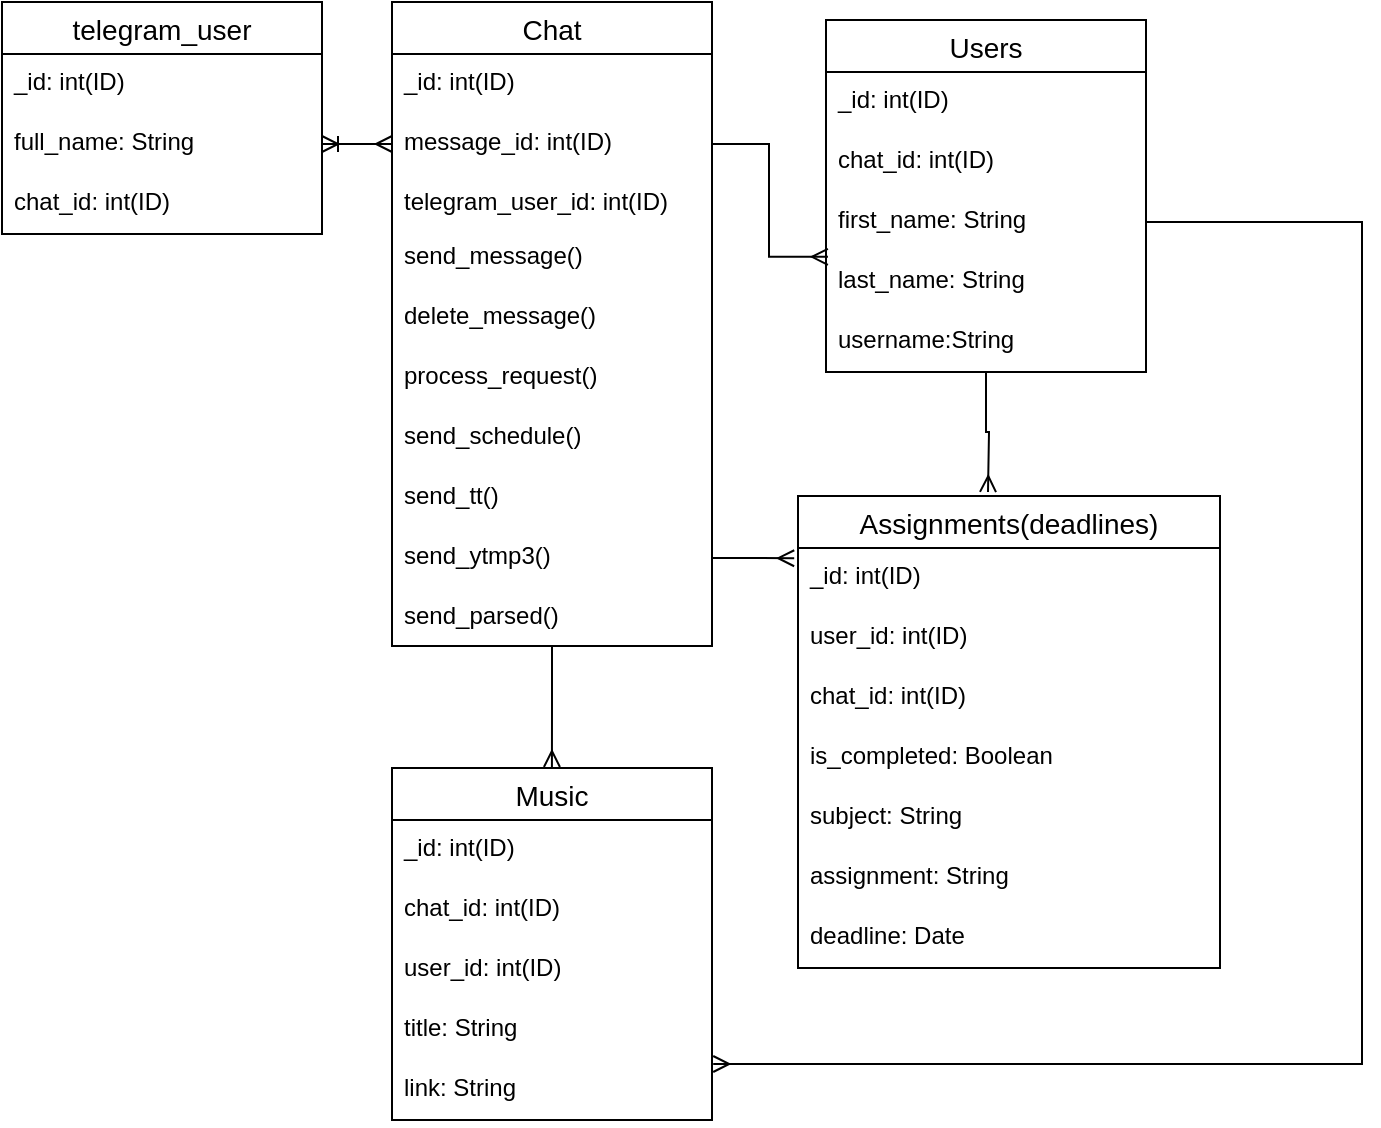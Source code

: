 <mxfile version="20.7.4" type="github" pages="2">
  <diagram id="uGTVcCLOSJuVS_UdcaXR" name="Страница 1">
    <mxGraphModel dx="1193" dy="699" grid="0" gridSize="10" guides="1" tooltips="1" connect="1" arrows="1" fold="1" page="1" pageScale="1" pageWidth="1169" pageHeight="827" math="0" shadow="0">
      <root>
        <mxCell id="0" />
        <mxCell id="1" parent="0" />
        <mxCell id="o0kHoKHD9uOteni0TRzK-1" value="telegram_user" style="swimlane;fontStyle=0;childLayout=stackLayout;horizontal=1;startSize=26;horizontalStack=0;resizeParent=1;resizeParentMax=0;resizeLast=0;collapsible=1;marginBottom=0;align=center;fontSize=14;" vertex="1" parent="1">
          <mxGeometry x="140" y="100" width="160" height="116" as="geometry" />
        </mxCell>
        <mxCell id="o0kHoKHD9uOteni0TRzK-2" value="_id: int(ID) " style="text;strokeColor=none;fillColor=none;spacingLeft=4;spacingRight=4;overflow=hidden;rotatable=0;points=[[0,0.5],[1,0.5]];portConstraint=eastwest;fontSize=12;" vertex="1" parent="o0kHoKHD9uOteni0TRzK-1">
          <mxGeometry y="26" width="160" height="30" as="geometry" />
        </mxCell>
        <mxCell id="o0kHoKHD9uOteni0TRzK-3" value="full_name: String" style="text;strokeColor=none;fillColor=none;spacingLeft=4;spacingRight=4;overflow=hidden;rotatable=0;points=[[0,0.5],[1,0.5]];portConstraint=eastwest;fontSize=12;" vertex="1" parent="o0kHoKHD9uOteni0TRzK-1">
          <mxGeometry y="56" width="160" height="30" as="geometry" />
        </mxCell>
        <mxCell id="o0kHoKHD9uOteni0TRzK-4" value="chat_id: int(ID)" style="text;strokeColor=none;fillColor=none;spacingLeft=4;spacingRight=4;overflow=hidden;rotatable=0;points=[[0,0.5],[1,0.5]];portConstraint=eastwest;fontSize=12;" vertex="1" parent="o0kHoKHD9uOteni0TRzK-1">
          <mxGeometry y="86" width="160" height="30" as="geometry" />
        </mxCell>
        <mxCell id="o0kHoKHD9uOteni0TRzK-57" style="edgeStyle=orthogonalEdgeStyle;rounded=0;orthogonalLoop=1;jettySize=auto;html=1;exitX=0.5;exitY=1;exitDx=0;exitDy=0;endArrow=ERmany;endFill=0;" edge="1" parent="1" source="o0kHoKHD9uOteni0TRzK-18">
          <mxGeometry relative="1" as="geometry">
            <mxPoint x="414.966" y="482.525" as="targetPoint" />
          </mxGeometry>
        </mxCell>
        <mxCell id="o0kHoKHD9uOteni0TRzK-18" value="Chat" style="swimlane;fontStyle=0;childLayout=stackLayout;horizontal=1;startSize=26;horizontalStack=0;resizeParent=1;resizeParentMax=0;resizeLast=0;collapsible=1;marginBottom=0;align=center;fontSize=14;" vertex="1" parent="1">
          <mxGeometry x="335" y="100" width="160" height="322" as="geometry">
            <mxRectangle x="335" y="120" width="65" height="29" as="alternateBounds" />
          </mxGeometry>
        </mxCell>
        <mxCell id="o0kHoKHD9uOteni0TRzK-19" value="_id: int(ID)" style="text;strokeColor=none;fillColor=none;spacingLeft=4;spacingRight=4;overflow=hidden;rotatable=0;points=[[0,0.5],[1,0.5]];portConstraint=eastwest;fontSize=12;" vertex="1" parent="o0kHoKHD9uOteni0TRzK-18">
          <mxGeometry y="26" width="160" height="30" as="geometry" />
        </mxCell>
        <mxCell id="o0kHoKHD9uOteni0TRzK-20" value="message_id: int(ID)" style="text;strokeColor=none;fillColor=none;spacingLeft=4;spacingRight=4;overflow=hidden;rotatable=0;points=[[0,0.5],[1,0.5]];portConstraint=eastwest;fontSize=12;" vertex="1" parent="o0kHoKHD9uOteni0TRzK-18">
          <mxGeometry y="56" width="160" height="30" as="geometry" />
        </mxCell>
        <mxCell id="o0kHoKHD9uOteni0TRzK-21" value="telegram_user_id: int(ID)" style="text;strokeColor=none;fillColor=none;spacingLeft=4;spacingRight=4;overflow=hidden;rotatable=0;points=[[0,0.5],[1,0.5]];portConstraint=eastwest;fontSize=12;" vertex="1" parent="o0kHoKHD9uOteni0TRzK-18">
          <mxGeometry y="86" width="160" height="27" as="geometry" />
        </mxCell>
        <mxCell id="o0kHoKHD9uOteni0TRzK-26" value="send_message()" style="text;strokeColor=none;fillColor=none;spacingLeft=4;spacingRight=4;overflow=hidden;rotatable=0;points=[[0,0.5],[1,0.5]];portConstraint=eastwest;fontSize=12;" vertex="1" parent="o0kHoKHD9uOteni0TRzK-18">
          <mxGeometry y="113" width="160" height="30" as="geometry" />
        </mxCell>
        <mxCell id="o0kHoKHD9uOteni0TRzK-27" value="delete_message()" style="text;strokeColor=none;fillColor=none;spacingLeft=4;spacingRight=4;overflow=hidden;rotatable=0;points=[[0,0.5],[1,0.5]];portConstraint=eastwest;fontSize=12;" vertex="1" parent="o0kHoKHD9uOteni0TRzK-18">
          <mxGeometry y="143" width="160" height="30" as="geometry" />
        </mxCell>
        <mxCell id="o0kHoKHD9uOteni0TRzK-28" value="process_request()" style="text;strokeColor=none;fillColor=none;spacingLeft=4;spacingRight=4;overflow=hidden;rotatable=0;points=[[0,0.5],[1,0.5]];portConstraint=eastwest;fontSize=12;" vertex="1" parent="o0kHoKHD9uOteni0TRzK-18">
          <mxGeometry y="173" width="160" height="30" as="geometry" />
        </mxCell>
        <mxCell id="o0kHoKHD9uOteni0TRzK-29" value="send_schedule()" style="text;strokeColor=none;fillColor=none;spacingLeft=4;spacingRight=4;overflow=hidden;rotatable=0;points=[[0,0.5],[1,0.5]];portConstraint=eastwest;fontSize=12;" vertex="1" parent="o0kHoKHD9uOteni0TRzK-18">
          <mxGeometry y="203" width="160" height="30" as="geometry" />
        </mxCell>
        <mxCell id="o0kHoKHD9uOteni0TRzK-30" value="send_tt()" style="text;strokeColor=none;fillColor=none;spacingLeft=4;spacingRight=4;overflow=hidden;rotatable=0;points=[[0,0.5],[1,0.5]];portConstraint=eastwest;fontSize=12;" vertex="1" parent="o0kHoKHD9uOteni0TRzK-18">
          <mxGeometry y="233" width="160" height="30" as="geometry" />
        </mxCell>
        <mxCell id="o0kHoKHD9uOteni0TRzK-31" value="send_ytmp3()" style="text;strokeColor=none;fillColor=none;spacingLeft=4;spacingRight=4;overflow=hidden;rotatable=0;points=[[0,0.5],[1,0.5]];portConstraint=eastwest;fontSize=12;" vertex="1" parent="o0kHoKHD9uOteni0TRzK-18">
          <mxGeometry y="263" width="160" height="30" as="geometry" />
        </mxCell>
        <mxCell id="o0kHoKHD9uOteni0TRzK-32" value="send_parsed()" style="text;strokeColor=none;fillColor=none;spacingLeft=4;spacingRight=4;overflow=hidden;rotatable=0;points=[[0,0.5],[1,0.5]];portConstraint=eastwest;fontSize=12;" vertex="1" parent="o0kHoKHD9uOteni0TRzK-18">
          <mxGeometry y="293" width="160" height="29" as="geometry" />
        </mxCell>
        <mxCell id="o0kHoKHD9uOteni0TRzK-33" style="edgeStyle=orthogonalEdgeStyle;rounded=0;orthogonalLoop=1;jettySize=auto;html=1;exitX=1;exitY=0.5;exitDx=0;exitDy=0;entryX=0;entryY=0.5;entryDx=0;entryDy=0;endArrow=ERmany;endFill=0;strokeColor=default;startArrow=ERoneToMany;startFill=0;" edge="1" parent="1" source="o0kHoKHD9uOteni0TRzK-3" target="o0kHoKHD9uOteni0TRzK-20">
          <mxGeometry relative="1" as="geometry" />
        </mxCell>
        <mxCell id="o0kHoKHD9uOteni0TRzK-46" style="edgeStyle=orthogonalEdgeStyle;rounded=0;orthogonalLoop=1;jettySize=auto;html=1;endArrow=ERmany;endFill=0;" edge="1" parent="1" source="o0kHoKHD9uOteni0TRzK-34">
          <mxGeometry relative="1" as="geometry">
            <mxPoint x="633" y="345" as="targetPoint" />
          </mxGeometry>
        </mxCell>
        <mxCell id="o0kHoKHD9uOteni0TRzK-34" value="Users" style="swimlane;fontStyle=0;childLayout=stackLayout;horizontal=1;startSize=26;horizontalStack=0;resizeParent=1;resizeParentMax=0;resizeLast=0;collapsible=1;marginBottom=0;align=center;fontSize=14;" vertex="1" parent="1">
          <mxGeometry x="552" y="109" width="160" height="176" as="geometry" />
        </mxCell>
        <mxCell id="o0kHoKHD9uOteni0TRzK-35" value="_id: int(ID)" style="text;strokeColor=none;fillColor=none;spacingLeft=4;spacingRight=4;overflow=hidden;rotatable=0;points=[[0,0.5],[1,0.5]];portConstraint=eastwest;fontSize=12;" vertex="1" parent="o0kHoKHD9uOteni0TRzK-34">
          <mxGeometry y="26" width="160" height="30" as="geometry" />
        </mxCell>
        <mxCell id="o0kHoKHD9uOteni0TRzK-45" value="chat_id: int(ID)" style="text;strokeColor=none;fillColor=none;spacingLeft=4;spacingRight=4;overflow=hidden;rotatable=0;points=[[0,0.5],[1,0.5]];portConstraint=eastwest;fontSize=12;" vertex="1" parent="o0kHoKHD9uOteni0TRzK-34">
          <mxGeometry y="56" width="160" height="30" as="geometry" />
        </mxCell>
        <mxCell id="o0kHoKHD9uOteni0TRzK-37" value="first_name: String" style="text;strokeColor=none;fillColor=none;spacingLeft=4;spacingRight=4;overflow=hidden;rotatable=0;points=[[0,0.5],[1,0.5]];portConstraint=eastwest;fontSize=12;" vertex="1" parent="o0kHoKHD9uOteni0TRzK-34">
          <mxGeometry y="86" width="160" height="30" as="geometry" />
        </mxCell>
        <mxCell id="o0kHoKHD9uOteni0TRzK-38" value="last_name: String" style="text;strokeColor=none;fillColor=none;spacingLeft=4;spacingRight=4;overflow=hidden;rotatable=0;points=[[0,0.5],[1,0.5]];portConstraint=eastwest;fontSize=12;" vertex="1" parent="o0kHoKHD9uOteni0TRzK-34">
          <mxGeometry y="116" width="160" height="30" as="geometry" />
        </mxCell>
        <mxCell id="o0kHoKHD9uOteni0TRzK-39" value="username:String" style="text;strokeColor=none;fillColor=none;spacingLeft=4;spacingRight=4;overflow=hidden;rotatable=0;points=[[0,0.5],[1,0.5]];portConstraint=eastwest;fontSize=12;" vertex="1" parent="o0kHoKHD9uOteni0TRzK-34">
          <mxGeometry y="146" width="160" height="30" as="geometry" />
        </mxCell>
        <mxCell id="o0kHoKHD9uOteni0TRzK-40" style="edgeStyle=orthogonalEdgeStyle;rounded=0;orthogonalLoop=1;jettySize=auto;html=1;exitX=1;exitY=0.5;exitDx=0;exitDy=0;entryX=0.006;entryY=1.08;entryDx=0;entryDy=0;entryPerimeter=0;endArrow=ERmany;endFill=0;" edge="1" parent="1" source="o0kHoKHD9uOteni0TRzK-20" target="o0kHoKHD9uOteni0TRzK-37">
          <mxGeometry relative="1" as="geometry" />
        </mxCell>
        <mxCell id="o0kHoKHD9uOteni0TRzK-41" value="Assignments(deadlines)" style="swimlane;fontStyle=0;childLayout=stackLayout;horizontal=1;startSize=26;horizontalStack=0;resizeParent=1;resizeParentMax=0;resizeLast=0;collapsible=1;marginBottom=0;align=center;fontSize=14;" vertex="1" parent="1">
          <mxGeometry x="538" y="347" width="211" height="236" as="geometry" />
        </mxCell>
        <mxCell id="o0kHoKHD9uOteni0TRzK-42" value="_id: int(ID)" style="text;strokeColor=none;fillColor=none;spacingLeft=4;spacingRight=4;overflow=hidden;rotatable=0;points=[[0,0.5],[1,0.5]];portConstraint=eastwest;fontSize=12;" vertex="1" parent="o0kHoKHD9uOteni0TRzK-41">
          <mxGeometry y="26" width="211" height="30" as="geometry" />
        </mxCell>
        <mxCell id="o0kHoKHD9uOteni0TRzK-44" value="user_id: int(ID)" style="text;strokeColor=none;fillColor=none;spacingLeft=4;spacingRight=4;overflow=hidden;rotatable=0;points=[[0,0.5],[1,0.5]];portConstraint=eastwest;fontSize=12;" vertex="1" parent="o0kHoKHD9uOteni0TRzK-41">
          <mxGeometry y="56" width="211" height="30" as="geometry" />
        </mxCell>
        <mxCell id="o0kHoKHD9uOteni0TRzK-51" value="chat_id: int(ID)" style="text;strokeColor=none;fillColor=none;spacingLeft=4;spacingRight=4;overflow=hidden;rotatable=0;points=[[0,0.5],[1,0.5]];portConstraint=eastwest;fontSize=12;" vertex="1" parent="o0kHoKHD9uOteni0TRzK-41">
          <mxGeometry y="86" width="211" height="30" as="geometry" />
        </mxCell>
        <mxCell id="o0kHoKHD9uOteni0TRzK-47" value="is_completed: Boolean" style="text;strokeColor=none;fillColor=none;spacingLeft=4;spacingRight=4;overflow=hidden;rotatable=0;points=[[0,0.5],[1,0.5]];portConstraint=eastwest;fontSize=12;" vertex="1" parent="o0kHoKHD9uOteni0TRzK-41">
          <mxGeometry y="116" width="211" height="30" as="geometry" />
        </mxCell>
        <mxCell id="o0kHoKHD9uOteni0TRzK-48" value="subject: String" style="text;strokeColor=none;fillColor=none;spacingLeft=4;spacingRight=4;overflow=hidden;rotatable=0;points=[[0,0.5],[1,0.5]];portConstraint=eastwest;fontSize=12;" vertex="1" parent="o0kHoKHD9uOteni0TRzK-41">
          <mxGeometry y="146" width="211" height="30" as="geometry" />
        </mxCell>
        <mxCell id="o0kHoKHD9uOteni0TRzK-49" value="assignment: String" style="text;strokeColor=none;fillColor=none;spacingLeft=4;spacingRight=4;overflow=hidden;rotatable=0;points=[[0,0.5],[1,0.5]];portConstraint=eastwest;fontSize=12;" vertex="1" parent="o0kHoKHD9uOteni0TRzK-41">
          <mxGeometry y="176" width="211" height="30" as="geometry" />
        </mxCell>
        <mxCell id="o0kHoKHD9uOteni0TRzK-50" value="deadline: Date" style="text;strokeColor=none;fillColor=none;spacingLeft=4;spacingRight=4;overflow=hidden;rotatable=0;points=[[0,0.5],[1,0.5]];portConstraint=eastwest;fontSize=12;" vertex="1" parent="o0kHoKHD9uOteni0TRzK-41">
          <mxGeometry y="206" width="211" height="30" as="geometry" />
        </mxCell>
        <mxCell id="o0kHoKHD9uOteni0TRzK-52" style="edgeStyle=orthogonalEdgeStyle;rounded=0;orthogonalLoop=1;jettySize=auto;html=1;exitX=1;exitY=0.5;exitDx=0;exitDy=0;entryX=-0.009;entryY=0.171;entryDx=0;entryDy=0;entryPerimeter=0;endArrow=ERmany;endFill=0;" edge="1" parent="1" source="o0kHoKHD9uOteni0TRzK-31" target="o0kHoKHD9uOteni0TRzK-42">
          <mxGeometry relative="1" as="geometry" />
        </mxCell>
        <mxCell id="o0kHoKHD9uOteni0TRzK-53" value="Music" style="swimlane;fontStyle=0;childLayout=stackLayout;horizontal=1;startSize=26;horizontalStack=0;resizeParent=1;resizeParentMax=0;resizeLast=0;collapsible=1;marginBottom=0;align=center;fontSize=14;" vertex="1" parent="1">
          <mxGeometry x="335" y="483" width="160" height="176" as="geometry" />
        </mxCell>
        <mxCell id="o0kHoKHD9uOteni0TRzK-54" value="_id: int(ID)" style="text;strokeColor=none;fillColor=none;spacingLeft=4;spacingRight=4;overflow=hidden;rotatable=0;points=[[0,0.5],[1,0.5]];portConstraint=eastwest;fontSize=12;" vertex="1" parent="o0kHoKHD9uOteni0TRzK-53">
          <mxGeometry y="26" width="160" height="30" as="geometry" />
        </mxCell>
        <mxCell id="o0kHoKHD9uOteni0TRzK-61" value="chat_id: int(ID)" style="text;strokeColor=none;fillColor=none;spacingLeft=4;spacingRight=4;overflow=hidden;rotatable=0;points=[[0,0.5],[1,0.5]];portConstraint=eastwest;fontSize=12;" vertex="1" parent="o0kHoKHD9uOteni0TRzK-53">
          <mxGeometry y="56" width="160" height="30" as="geometry" />
        </mxCell>
        <mxCell id="o0kHoKHD9uOteni0TRzK-62" value="user_id: int(ID)" style="text;strokeColor=none;fillColor=none;spacingLeft=4;spacingRight=4;overflow=hidden;rotatable=0;points=[[0,0.5],[1,0.5]];portConstraint=eastwest;fontSize=12;" vertex="1" parent="o0kHoKHD9uOteni0TRzK-53">
          <mxGeometry y="86" width="160" height="30" as="geometry" />
        </mxCell>
        <mxCell id="o0kHoKHD9uOteni0TRzK-55" value="title: String" style="text;strokeColor=none;fillColor=none;spacingLeft=4;spacingRight=4;overflow=hidden;rotatable=0;points=[[0,0.5],[1,0.5]];portConstraint=eastwest;fontSize=12;" vertex="1" parent="o0kHoKHD9uOteni0TRzK-53">
          <mxGeometry y="116" width="160" height="30" as="geometry" />
        </mxCell>
        <mxCell id="o0kHoKHD9uOteni0TRzK-56" value="link: String" style="text;strokeColor=none;fillColor=none;spacingLeft=4;spacingRight=4;overflow=hidden;rotatable=0;points=[[0,0.5],[1,0.5]];portConstraint=eastwest;fontSize=12;" vertex="1" parent="o0kHoKHD9uOteni0TRzK-53">
          <mxGeometry y="146" width="160" height="30" as="geometry" />
        </mxCell>
        <mxCell id="o0kHoKHD9uOteni0TRzK-60" style="edgeStyle=orthogonalEdgeStyle;rounded=0;orthogonalLoop=1;jettySize=auto;html=1;exitX=1;exitY=0.5;exitDx=0;exitDy=0;endArrow=ERmany;endFill=0;entryX=1.004;entryY=0.046;entryDx=0;entryDy=0;entryPerimeter=0;" edge="1" parent="1" source="o0kHoKHD9uOteni0TRzK-37" target="o0kHoKHD9uOteni0TRzK-56">
          <mxGeometry relative="1" as="geometry">
            <mxPoint x="855" y="609.952" as="targetPoint" />
            <Array as="points">
              <mxPoint x="820" y="210" />
              <mxPoint x="820" y="631" />
              <mxPoint x="496" y="631" />
            </Array>
          </mxGeometry>
        </mxCell>
      </root>
    </mxGraphModel>
  </diagram>
  <diagram id="_ZgpFw28Lc2S3DPJtTbH" name="Страница 2">
    <mxGraphModel dx="1590" dy="1027" grid="0" gridSize="10" guides="1" tooltips="1" connect="1" arrows="1" fold="1" page="1" pageScale="1" pageWidth="1169" pageHeight="827" math="0" shadow="0">
      <root>
        <mxCell id="0" />
        <mxCell id="1" parent="0" />
        <mxCell id="idyrKgMAr3VyQruTlbxH-1" value="telegram_user" style="swimlane;fontStyle=0;childLayout=stackLayout;horizontal=1;startSize=26;horizontalStack=0;resizeParent=1;resizeParentMax=0;resizeLast=0;collapsible=1;marginBottom=0;align=center;fontSize=14;" vertex="1" parent="1">
          <mxGeometry x="142" y="137" width="466" height="1026" as="geometry" />
        </mxCell>
        <mxCell id="idyrKgMAr3VyQruTlbxH-2" value="_id: int(ID) " style="text;strokeColor=none;fillColor=none;spacingLeft=4;spacingRight=4;overflow=hidden;rotatable=0;points=[[0,0.5],[1,0.5]];portConstraint=eastwest;fontSize=12;" vertex="1" parent="idyrKgMAr3VyQruTlbxH-1">
          <mxGeometry y="26" width="466" height="30" as="geometry" />
        </mxCell>
        <mxCell id="idyrKgMAr3VyQruTlbxH-3" value="full_name: String" style="text;strokeColor=none;fillColor=none;spacingLeft=4;spacingRight=4;overflow=hidden;rotatable=0;points=[[0,0.5],[1,0.5]];portConstraint=eastwest;fontSize=12;" vertex="1" parent="idyrKgMAr3VyQruTlbxH-1">
          <mxGeometry y="56" width="466" height="30" as="geometry" />
        </mxCell>
        <mxCell id="idyrKgMAr3VyQruTlbxH-4" value="chat_id: int(ID)" style="text;strokeColor=none;fillColor=none;spacingLeft=4;spacingRight=4;overflow=hidden;rotatable=0;points=[[0,0.5],[1,0.5]];portConstraint=eastwest;fontSize=12;" vertex="1" parent="idyrKgMAr3VyQruTlbxH-1">
          <mxGeometry y="86" width="466" height="30" as="geometry" />
        </mxCell>
        <mxCell id="Be0wNk8DVaHoarq6GfZ1-1" value="Chat" style="swimlane;fontStyle=0;childLayout=stackLayout;horizontal=1;startSize=26;horizontalStack=0;resizeParent=1;resizeParentMax=0;resizeLast=0;collapsible=1;marginBottom=0;align=center;fontSize=14;" vertex="1" parent="idyrKgMAr3VyQruTlbxH-1">
          <mxGeometry y="116" width="466" height="734" as="geometry">
            <mxRectangle x="335" y="120" width="65" height="29" as="alternateBounds" />
          </mxGeometry>
        </mxCell>
        <mxCell id="Be0wNk8DVaHoarq6GfZ1-2" value="_id: int(ID)" style="text;strokeColor=none;fillColor=none;spacingLeft=4;spacingRight=4;overflow=hidden;rotatable=0;points=[[0,0.5],[1,0.5]];portConstraint=eastwest;fontSize=12;" vertex="1" parent="Be0wNk8DVaHoarq6GfZ1-1">
          <mxGeometry y="26" width="466" height="30" as="geometry" />
        </mxCell>
        <mxCell id="Be0wNk8DVaHoarq6GfZ1-3" value="message_id: int(ID)" style="text;strokeColor=none;fillColor=none;spacingLeft=4;spacingRight=4;overflow=hidden;rotatable=0;points=[[0,0.5],[1,0.5]];portConstraint=eastwest;fontSize=12;" vertex="1" parent="Be0wNk8DVaHoarq6GfZ1-1">
          <mxGeometry y="56" width="466" height="30" as="geometry" />
        </mxCell>
        <mxCell id="Be0wNk8DVaHoarq6GfZ1-4" value="telegram_user_id: int(ID)" style="text;strokeColor=none;fillColor=none;spacingLeft=4;spacingRight=4;overflow=hidden;rotatable=0;points=[[0,0.5],[1,0.5]];portConstraint=eastwest;fontSize=12;" vertex="1" parent="Be0wNk8DVaHoarq6GfZ1-1">
          <mxGeometry y="86" width="466" height="27" as="geometry" />
        </mxCell>
        <mxCell id="Be0wNk8DVaHoarq6GfZ1-5" value="send_message()" style="text;strokeColor=none;fillColor=none;spacingLeft=4;spacingRight=4;overflow=hidden;rotatable=0;points=[[0,0.5],[1,0.5]];portConstraint=eastwest;fontSize=12;" vertex="1" parent="Be0wNk8DVaHoarq6GfZ1-1">
          <mxGeometry y="113" width="466" height="30" as="geometry" />
        </mxCell>
        <mxCell id="Be0wNk8DVaHoarq6GfZ1-6" value="delete_message()" style="text;strokeColor=none;fillColor=none;spacingLeft=4;spacingRight=4;overflow=hidden;rotatable=0;points=[[0,0.5],[1,0.5]];portConstraint=eastwest;fontSize=12;" vertex="1" parent="Be0wNk8DVaHoarq6GfZ1-1">
          <mxGeometry y="143" width="466" height="30" as="geometry" />
        </mxCell>
        <mxCell id="Be0wNk8DVaHoarq6GfZ1-7" value="process_request()" style="text;strokeColor=none;fillColor=none;spacingLeft=4;spacingRight=4;overflow=hidden;rotatable=0;points=[[0,0.5],[1,0.5]];portConstraint=eastwest;fontSize=12;" vertex="1" parent="Be0wNk8DVaHoarq6GfZ1-1">
          <mxGeometry y="173" width="466" height="30" as="geometry" />
        </mxCell>
        <mxCell id="Be0wNk8DVaHoarq6GfZ1-8" value="send_schedule()" style="text;strokeColor=none;fillColor=none;spacingLeft=4;spacingRight=4;overflow=hidden;rotatable=0;points=[[0,0.5],[1,0.5]];portConstraint=eastwest;fontSize=12;" vertex="1" parent="Be0wNk8DVaHoarq6GfZ1-1">
          <mxGeometry y="203" width="466" height="30" as="geometry" />
        </mxCell>
        <mxCell id="Be0wNk8DVaHoarq6GfZ1-9" value="send_tt()" style="text;strokeColor=none;fillColor=none;spacingLeft=4;spacingRight=4;overflow=hidden;rotatable=0;points=[[0,0.5],[1,0.5]];portConstraint=eastwest;fontSize=12;" vertex="1" parent="Be0wNk8DVaHoarq6GfZ1-1">
          <mxGeometry y="233" width="466" height="30" as="geometry" />
        </mxCell>
        <mxCell id="Be0wNk8DVaHoarq6GfZ1-10" value="send_ytmp3()" style="text;strokeColor=none;fillColor=none;spacingLeft=4;spacingRight=4;overflow=hidden;rotatable=0;points=[[0,0.5],[1,0.5]];portConstraint=eastwest;fontSize=12;" vertex="1" parent="Be0wNk8DVaHoarq6GfZ1-1">
          <mxGeometry y="263" width="466" height="30" as="geometry" />
        </mxCell>
        <mxCell id="Be0wNk8DVaHoarq6GfZ1-11" value="send_parsed()" style="text;strokeColor=none;fillColor=none;spacingLeft=4;spacingRight=4;overflow=hidden;rotatable=0;points=[[0,0.5],[1,0.5]];portConstraint=eastwest;fontSize=12;" vertex="1" parent="Be0wNk8DVaHoarq6GfZ1-1">
          <mxGeometry y="293" width="466" height="29" as="geometry" />
        </mxCell>
        <mxCell id="4NZkVRJpmOAoH--eE9y7-1" value="Users" style="swimlane;fontStyle=0;childLayout=stackLayout;horizontal=1;startSize=26;horizontalStack=0;resizeParent=1;resizeParentMax=0;resizeLast=0;collapsible=1;marginBottom=0;align=center;fontSize=14;" vertex="1" parent="Be0wNk8DVaHoarq6GfZ1-1">
          <mxGeometry y="322" width="466" height="412" as="geometry" />
        </mxCell>
        <mxCell id="4NZkVRJpmOAoH--eE9y7-2" value="_id: int(ID)" style="text;strokeColor=none;fillColor=none;spacingLeft=4;spacingRight=4;overflow=hidden;rotatable=0;points=[[0,0.5],[1,0.5]];portConstraint=eastwest;fontSize=12;" vertex="1" parent="4NZkVRJpmOAoH--eE9y7-1">
          <mxGeometry y="26" width="466" height="30" as="geometry" />
        </mxCell>
        <mxCell id="4NZkVRJpmOAoH--eE9y7-3" value="chat_id: int(ID)" style="text;strokeColor=none;fillColor=none;spacingLeft=4;spacingRight=4;overflow=hidden;rotatable=0;points=[[0,0.5],[1,0.5]];portConstraint=eastwest;fontSize=12;" vertex="1" parent="4NZkVRJpmOAoH--eE9y7-1">
          <mxGeometry y="56" width="466" height="30" as="geometry" />
        </mxCell>
        <mxCell id="4NZkVRJpmOAoH--eE9y7-4" value="first_name: String" style="text;strokeColor=none;fillColor=none;spacingLeft=4;spacingRight=4;overflow=hidden;rotatable=0;points=[[0,0.5],[1,0.5]];portConstraint=eastwest;fontSize=12;" vertex="1" parent="4NZkVRJpmOAoH--eE9y7-1">
          <mxGeometry y="86" width="466" height="30" as="geometry" />
        </mxCell>
        <mxCell id="4NZkVRJpmOAoH--eE9y7-5" value="last_name: String" style="text;strokeColor=none;fillColor=none;spacingLeft=4;spacingRight=4;overflow=hidden;rotatable=0;points=[[0,0.5],[1,0.5]];portConstraint=eastwest;fontSize=12;" vertex="1" parent="4NZkVRJpmOAoH--eE9y7-1">
          <mxGeometry y="116" width="466" height="30" as="geometry" />
        </mxCell>
        <mxCell id="4NZkVRJpmOAoH--eE9y7-6" value="username:String" style="text;strokeColor=none;fillColor=none;spacingLeft=4;spacingRight=4;overflow=hidden;rotatable=0;points=[[0,0.5],[1,0.5]];portConstraint=eastwest;fontSize=12;" vertex="1" parent="4NZkVRJpmOAoH--eE9y7-1">
          <mxGeometry y="146" width="466" height="30" as="geometry" />
        </mxCell>
        <mxCell id="FEQxHMQQOdNOEOLAAvxg-1" value="Assignments(deadlines)" style="swimlane;fontStyle=0;childLayout=stackLayout;horizontal=1;startSize=26;horizontalStack=0;resizeParent=1;resizeParentMax=0;resizeLast=0;collapsible=1;marginBottom=0;align=center;fontSize=14;" vertex="1" parent="4NZkVRJpmOAoH--eE9y7-1">
          <mxGeometry y="176" width="466" height="236" as="geometry" />
        </mxCell>
        <mxCell id="FEQxHMQQOdNOEOLAAvxg-2" value="_id: int(ID)" style="text;strokeColor=none;fillColor=none;spacingLeft=4;spacingRight=4;overflow=hidden;rotatable=0;points=[[0,0.5],[1,0.5]];portConstraint=eastwest;fontSize=12;" vertex="1" parent="FEQxHMQQOdNOEOLAAvxg-1">
          <mxGeometry y="26" width="466" height="30" as="geometry" />
        </mxCell>
        <mxCell id="FEQxHMQQOdNOEOLAAvxg-3" value="user_id: int(ID)" style="text;strokeColor=none;fillColor=none;spacingLeft=4;spacingRight=4;overflow=hidden;rotatable=0;points=[[0,0.5],[1,0.5]];portConstraint=eastwest;fontSize=12;" vertex="1" parent="FEQxHMQQOdNOEOLAAvxg-1">
          <mxGeometry y="56" width="466" height="30" as="geometry" />
        </mxCell>
        <mxCell id="FEQxHMQQOdNOEOLAAvxg-4" value="chat_id: int(ID)" style="text;strokeColor=none;fillColor=none;spacingLeft=4;spacingRight=4;overflow=hidden;rotatable=0;points=[[0,0.5],[1,0.5]];portConstraint=eastwest;fontSize=12;" vertex="1" parent="FEQxHMQQOdNOEOLAAvxg-1">
          <mxGeometry y="86" width="466" height="30" as="geometry" />
        </mxCell>
        <mxCell id="FEQxHMQQOdNOEOLAAvxg-5" value="is_completed: Boolean" style="text;strokeColor=none;fillColor=none;spacingLeft=4;spacingRight=4;overflow=hidden;rotatable=0;points=[[0,0.5],[1,0.5]];portConstraint=eastwest;fontSize=12;" vertex="1" parent="FEQxHMQQOdNOEOLAAvxg-1">
          <mxGeometry y="116" width="466" height="30" as="geometry" />
        </mxCell>
        <mxCell id="FEQxHMQQOdNOEOLAAvxg-6" value="subject: String" style="text;strokeColor=none;fillColor=none;spacingLeft=4;spacingRight=4;overflow=hidden;rotatable=0;points=[[0,0.5],[1,0.5]];portConstraint=eastwest;fontSize=12;" vertex="1" parent="FEQxHMQQOdNOEOLAAvxg-1">
          <mxGeometry y="146" width="466" height="30" as="geometry" />
        </mxCell>
        <mxCell id="FEQxHMQQOdNOEOLAAvxg-7" value="assignment: String" style="text;strokeColor=none;fillColor=none;spacingLeft=4;spacingRight=4;overflow=hidden;rotatable=0;points=[[0,0.5],[1,0.5]];portConstraint=eastwest;fontSize=12;" vertex="1" parent="FEQxHMQQOdNOEOLAAvxg-1">
          <mxGeometry y="176" width="466" height="30" as="geometry" />
        </mxCell>
        <mxCell id="FEQxHMQQOdNOEOLAAvxg-8" value="deadline: Date" style="text;strokeColor=none;fillColor=none;spacingLeft=4;spacingRight=4;overflow=hidden;rotatable=0;points=[[0,0.5],[1,0.5]];portConstraint=eastwest;fontSize=12;" vertex="1" parent="FEQxHMQQOdNOEOLAAvxg-1">
          <mxGeometry y="206" width="466" height="30" as="geometry" />
        </mxCell>
        <mxCell id="TR8O8WM4QX7Yd6B13S6d-1" value="Music" style="swimlane;fontStyle=0;childLayout=stackLayout;horizontal=1;startSize=26;horizontalStack=0;resizeParent=1;resizeParentMax=0;resizeLast=0;collapsible=1;marginBottom=0;align=center;fontSize=14;" vertex="1" parent="idyrKgMAr3VyQruTlbxH-1">
          <mxGeometry y="850" width="466" height="176" as="geometry" />
        </mxCell>
        <mxCell id="TR8O8WM4QX7Yd6B13S6d-2" value="_id: int(ID)" style="text;strokeColor=none;fillColor=none;spacingLeft=4;spacingRight=4;overflow=hidden;rotatable=0;points=[[0,0.5],[1,0.5]];portConstraint=eastwest;fontSize=12;" vertex="1" parent="TR8O8WM4QX7Yd6B13S6d-1">
          <mxGeometry y="26" width="466" height="30" as="geometry" />
        </mxCell>
        <mxCell id="TR8O8WM4QX7Yd6B13S6d-3" value="chat_id: int(ID)" style="text;strokeColor=none;fillColor=none;spacingLeft=4;spacingRight=4;overflow=hidden;rotatable=0;points=[[0,0.5],[1,0.5]];portConstraint=eastwest;fontSize=12;" vertex="1" parent="TR8O8WM4QX7Yd6B13S6d-1">
          <mxGeometry y="56" width="466" height="30" as="geometry" />
        </mxCell>
        <mxCell id="TR8O8WM4QX7Yd6B13S6d-4" value="user_id: int(ID)" style="text;strokeColor=none;fillColor=none;spacingLeft=4;spacingRight=4;overflow=hidden;rotatable=0;points=[[0,0.5],[1,0.5]];portConstraint=eastwest;fontSize=12;" vertex="1" parent="TR8O8WM4QX7Yd6B13S6d-1">
          <mxGeometry y="86" width="466" height="30" as="geometry" />
        </mxCell>
        <mxCell id="TR8O8WM4QX7Yd6B13S6d-5" value="title: String" style="text;strokeColor=none;fillColor=none;spacingLeft=4;spacingRight=4;overflow=hidden;rotatable=0;points=[[0,0.5],[1,0.5]];portConstraint=eastwest;fontSize=12;" vertex="1" parent="TR8O8WM4QX7Yd6B13S6d-1">
          <mxGeometry y="116" width="466" height="30" as="geometry" />
        </mxCell>
        <mxCell id="TR8O8WM4QX7Yd6B13S6d-6" value="link: String" style="text;strokeColor=none;fillColor=none;spacingLeft=4;spacingRight=4;overflow=hidden;rotatable=0;points=[[0,0.5],[1,0.5]];portConstraint=eastwest;fontSize=12;" vertex="1" parent="TR8O8WM4QX7Yd6B13S6d-1">
          <mxGeometry y="146" width="466" height="30" as="geometry" />
        </mxCell>
      </root>
    </mxGraphModel>
  </diagram>
</mxfile>

